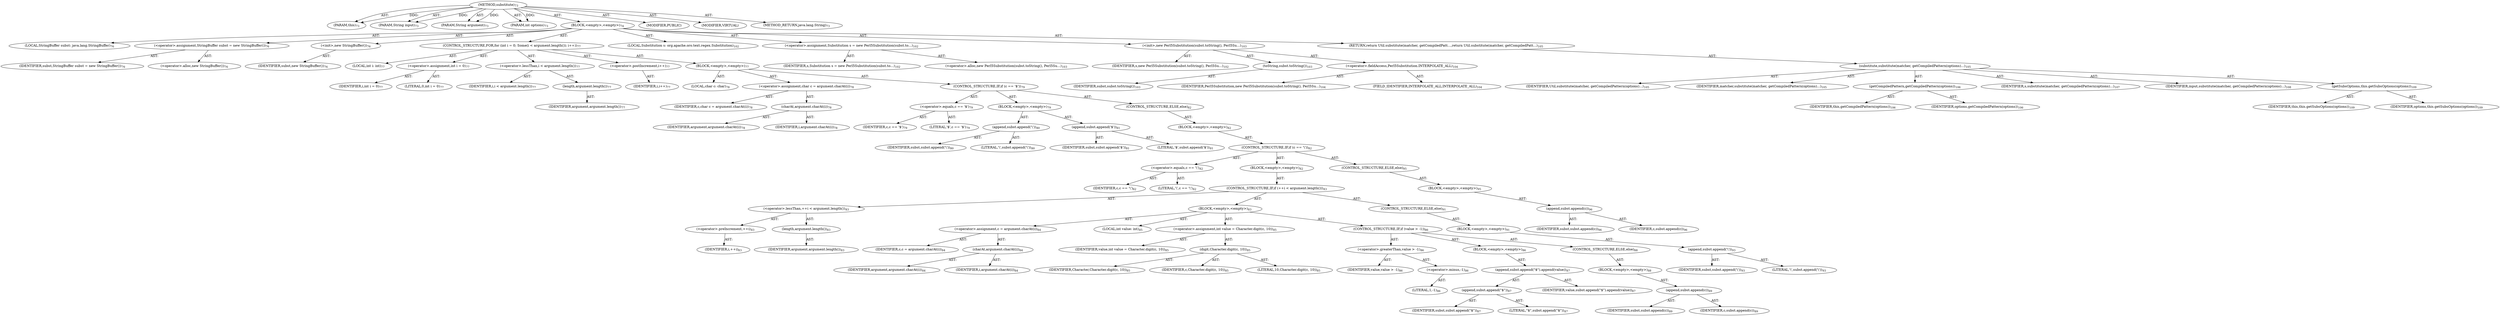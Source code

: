 digraph "substitute" {  
"111669149697" [label = <(METHOD,substitute)<SUB>73</SUB>> ]
"115964116992" [label = <(PARAM,this)<SUB>73</SUB>> ]
"115964116994" [label = <(PARAM,String input)<SUB>73</SUB>> ]
"115964116995" [label = <(PARAM,String argument)<SUB>73</SUB>> ]
"115964116996" [label = <(PARAM,int options)<SUB>73</SUB>> ]
"25769803777" [label = <(BLOCK,&lt;empty&gt;,&lt;empty&gt;)<SUB>74</SUB>> ]
"94489280512" [label = <(LOCAL,StringBuffer subst: java.lang.StringBuffer)<SUB>76</SUB>> ]
"30064771073" [label = <(&lt;operator&gt;.assignment,StringBuffer subst = new StringBuffer())<SUB>76</SUB>> ]
"68719476739" [label = <(IDENTIFIER,subst,StringBuffer subst = new StringBuffer())<SUB>76</SUB>> ]
"30064771074" [label = <(&lt;operator&gt;.alloc,new StringBuffer())<SUB>76</SUB>> ]
"30064771075" [label = <(&lt;init&gt;,new StringBuffer())<SUB>76</SUB>> ]
"68719476740" [label = <(IDENTIFIER,subst,new StringBuffer())<SUB>76</SUB>> ]
"47244640256" [label = <(CONTROL_STRUCTURE,FOR,for (int i = 0; Some(i &lt; argument.length()); i++))<SUB>77</SUB>> ]
"94489280513" [label = <(LOCAL,int i: int)<SUB>77</SUB>> ]
"30064771076" [label = <(&lt;operator&gt;.assignment,int i = 0)<SUB>77</SUB>> ]
"68719476741" [label = <(IDENTIFIER,i,int i = 0)<SUB>77</SUB>> ]
"90194313216" [label = <(LITERAL,0,int i = 0)<SUB>77</SUB>> ]
"30064771077" [label = <(&lt;operator&gt;.lessThan,i &lt; argument.length())<SUB>77</SUB>> ]
"68719476742" [label = <(IDENTIFIER,i,i &lt; argument.length())<SUB>77</SUB>> ]
"30064771078" [label = <(length,argument.length())<SUB>77</SUB>> ]
"68719476743" [label = <(IDENTIFIER,argument,argument.length())<SUB>77</SUB>> ]
"30064771079" [label = <(&lt;operator&gt;.postIncrement,i++)<SUB>77</SUB>> ]
"68719476744" [label = <(IDENTIFIER,i,i++)<SUB>77</SUB>> ]
"25769803778" [label = <(BLOCK,&lt;empty&gt;,&lt;empty&gt;)<SUB>77</SUB>> ]
"94489280514" [label = <(LOCAL,char c: char)<SUB>78</SUB>> ]
"30064771080" [label = <(&lt;operator&gt;.assignment,char c = argument.charAt(i))<SUB>78</SUB>> ]
"68719476745" [label = <(IDENTIFIER,c,char c = argument.charAt(i))<SUB>78</SUB>> ]
"30064771081" [label = <(charAt,argument.charAt(i))<SUB>78</SUB>> ]
"68719476746" [label = <(IDENTIFIER,argument,argument.charAt(i))<SUB>78</SUB>> ]
"68719476747" [label = <(IDENTIFIER,i,argument.charAt(i))<SUB>78</SUB>> ]
"47244640257" [label = <(CONTROL_STRUCTURE,IF,if (c == '$'))<SUB>79</SUB>> ]
"30064771082" [label = <(&lt;operator&gt;.equals,c == '$')<SUB>79</SUB>> ]
"68719476748" [label = <(IDENTIFIER,c,c == '$')<SUB>79</SUB>> ]
"90194313217" [label = <(LITERAL,'$',c == '$')<SUB>79</SUB>> ]
"25769803779" [label = <(BLOCK,&lt;empty&gt;,&lt;empty&gt;)<SUB>79</SUB>> ]
"30064771083" [label = <(append,subst.append('\\'))<SUB>80</SUB>> ]
"68719476749" [label = <(IDENTIFIER,subst,subst.append('\\'))<SUB>80</SUB>> ]
"90194313218" [label = <(LITERAL,'\\',subst.append('\\'))<SUB>80</SUB>> ]
"30064771084" [label = <(append,subst.append('$'))<SUB>81</SUB>> ]
"68719476750" [label = <(IDENTIFIER,subst,subst.append('$'))<SUB>81</SUB>> ]
"90194313219" [label = <(LITERAL,'$',subst.append('$'))<SUB>81</SUB>> ]
"47244640258" [label = <(CONTROL_STRUCTURE,ELSE,else)<SUB>82</SUB>> ]
"25769803780" [label = <(BLOCK,&lt;empty&gt;,&lt;empty&gt;)<SUB>82</SUB>> ]
"47244640259" [label = <(CONTROL_STRUCTURE,IF,if (c == '\\'))<SUB>82</SUB>> ]
"30064771085" [label = <(&lt;operator&gt;.equals,c == '\\')<SUB>82</SUB>> ]
"68719476751" [label = <(IDENTIFIER,c,c == '\\')<SUB>82</SUB>> ]
"90194313220" [label = <(LITERAL,'\\',c == '\\')<SUB>82</SUB>> ]
"25769803781" [label = <(BLOCK,&lt;empty&gt;,&lt;empty&gt;)<SUB>82</SUB>> ]
"47244640260" [label = <(CONTROL_STRUCTURE,IF,if (++i &lt; argument.length()))<SUB>83</SUB>> ]
"30064771086" [label = <(&lt;operator&gt;.lessThan,++i &lt; argument.length())<SUB>83</SUB>> ]
"30064771087" [label = <(&lt;operator&gt;.preIncrement,++i)<SUB>83</SUB>> ]
"68719476752" [label = <(IDENTIFIER,i,++i)<SUB>83</SUB>> ]
"30064771088" [label = <(length,argument.length())<SUB>83</SUB>> ]
"68719476753" [label = <(IDENTIFIER,argument,argument.length())<SUB>83</SUB>> ]
"25769803782" [label = <(BLOCK,&lt;empty&gt;,&lt;empty&gt;)<SUB>83</SUB>> ]
"30064771089" [label = <(&lt;operator&gt;.assignment,c = argument.charAt(i))<SUB>84</SUB>> ]
"68719476754" [label = <(IDENTIFIER,c,c = argument.charAt(i))<SUB>84</SUB>> ]
"30064771090" [label = <(charAt,argument.charAt(i))<SUB>84</SUB>> ]
"68719476755" [label = <(IDENTIFIER,argument,argument.charAt(i))<SUB>84</SUB>> ]
"68719476756" [label = <(IDENTIFIER,i,argument.charAt(i))<SUB>84</SUB>> ]
"94489280515" [label = <(LOCAL,int value: int)<SUB>85</SUB>> ]
"30064771091" [label = <(&lt;operator&gt;.assignment,int value = Character.digit(c, 10))<SUB>85</SUB>> ]
"68719476757" [label = <(IDENTIFIER,value,int value = Character.digit(c, 10))<SUB>85</SUB>> ]
"30064771092" [label = <(digit,Character.digit(c, 10))<SUB>85</SUB>> ]
"68719476758" [label = <(IDENTIFIER,Character,Character.digit(c, 10))<SUB>85</SUB>> ]
"68719476759" [label = <(IDENTIFIER,c,Character.digit(c, 10))<SUB>85</SUB>> ]
"90194313221" [label = <(LITERAL,10,Character.digit(c, 10))<SUB>85</SUB>> ]
"47244640261" [label = <(CONTROL_STRUCTURE,IF,if (value &gt; -1))<SUB>86</SUB>> ]
"30064771093" [label = <(&lt;operator&gt;.greaterThan,value &gt; -1)<SUB>86</SUB>> ]
"68719476760" [label = <(IDENTIFIER,value,value &gt; -1)<SUB>86</SUB>> ]
"30064771094" [label = <(&lt;operator&gt;.minus,-1)<SUB>86</SUB>> ]
"90194313222" [label = <(LITERAL,1,-1)<SUB>86</SUB>> ]
"25769803783" [label = <(BLOCK,&lt;empty&gt;,&lt;empty&gt;)<SUB>86</SUB>> ]
"30064771095" [label = <(append,subst.append(&quot;$&quot;).append(value))<SUB>87</SUB>> ]
"30064771096" [label = <(append,subst.append(&quot;$&quot;))<SUB>87</SUB>> ]
"68719476761" [label = <(IDENTIFIER,subst,subst.append(&quot;$&quot;))<SUB>87</SUB>> ]
"90194313223" [label = <(LITERAL,&quot;$&quot;,subst.append(&quot;$&quot;))<SUB>87</SUB>> ]
"68719476762" [label = <(IDENTIFIER,value,subst.append(&quot;$&quot;).append(value))<SUB>87</SUB>> ]
"47244640262" [label = <(CONTROL_STRUCTURE,ELSE,else)<SUB>88</SUB>> ]
"25769803784" [label = <(BLOCK,&lt;empty&gt;,&lt;empty&gt;)<SUB>88</SUB>> ]
"30064771097" [label = <(append,subst.append(c))<SUB>89</SUB>> ]
"68719476763" [label = <(IDENTIFIER,subst,subst.append(c))<SUB>89</SUB>> ]
"68719476764" [label = <(IDENTIFIER,c,subst.append(c))<SUB>89</SUB>> ]
"47244640263" [label = <(CONTROL_STRUCTURE,ELSE,else)<SUB>91</SUB>> ]
"25769803785" [label = <(BLOCK,&lt;empty&gt;,&lt;empty&gt;)<SUB>91</SUB>> ]
"30064771098" [label = <(append,subst.append('\\'))<SUB>93</SUB>> ]
"68719476765" [label = <(IDENTIFIER,subst,subst.append('\\'))<SUB>93</SUB>> ]
"90194313224" [label = <(LITERAL,'\\',subst.append('\\'))<SUB>93</SUB>> ]
"47244640264" [label = <(CONTROL_STRUCTURE,ELSE,else)<SUB>95</SUB>> ]
"25769803786" [label = <(BLOCK,&lt;empty&gt;,&lt;empty&gt;)<SUB>95</SUB>> ]
"30064771099" [label = <(append,subst.append(c))<SUB>96</SUB>> ]
"68719476766" [label = <(IDENTIFIER,subst,subst.append(c))<SUB>96</SUB>> ]
"68719476767" [label = <(IDENTIFIER,c,subst.append(c))<SUB>96</SUB>> ]
"94489280516" [label = <(LOCAL,Substitution s: org.apache.oro.text.regex.Substitution)<SUB>102</SUB>> ]
"30064771100" [label = <(&lt;operator&gt;.assignment,Substitution s = new Perl5Substitution(subst.to...)<SUB>102</SUB>> ]
"68719476768" [label = <(IDENTIFIER,s,Substitution s = new Perl5Substitution(subst.to...)<SUB>102</SUB>> ]
"30064771101" [label = <(&lt;operator&gt;.alloc,new Perl5Substitution(subst.toString(), Perl5Su...)<SUB>103</SUB>> ]
"30064771102" [label = <(&lt;init&gt;,new Perl5Substitution(subst.toString(), Perl5Su...)<SUB>103</SUB>> ]
"68719476769" [label = <(IDENTIFIER,s,new Perl5Substitution(subst.toString(), Perl5Su...)<SUB>102</SUB>> ]
"30064771103" [label = <(toString,subst.toString())<SUB>103</SUB>> ]
"68719476770" [label = <(IDENTIFIER,subst,subst.toString())<SUB>103</SUB>> ]
"30064771104" [label = <(&lt;operator&gt;.fieldAccess,Perl5Substitution.INTERPOLATE_ALL)<SUB>104</SUB>> ]
"68719476771" [label = <(IDENTIFIER,Perl5Substitution,new Perl5Substitution(subst.toString(), Perl5Su...)<SUB>104</SUB>> ]
"55834574848" [label = <(FIELD_IDENTIFIER,INTERPOLATE_ALL,INTERPOLATE_ALL)<SUB>104</SUB>> ]
"146028888064" [label = <(RETURN,return Util.substitute(matcher, getCompiledPatt...,return Util.substitute(matcher, getCompiledPatt...)<SUB>105</SUB>> ]
"30064771105" [label = <(substitute,substitute(matcher, getCompiledPattern(options)...)<SUB>105</SUB>> ]
"68719476772" [label = <(IDENTIFIER,Util,substitute(matcher, getCompiledPattern(options)...)<SUB>105</SUB>> ]
"68719476773" [label = <(IDENTIFIER,matcher,substitute(matcher, getCompiledPattern(options)...)<SUB>105</SUB>> ]
"30064771106" [label = <(getCompiledPattern,getCompiledPattern(options))<SUB>106</SUB>> ]
"68719476736" [label = <(IDENTIFIER,this,getCompiledPattern(options))<SUB>106</SUB>> ]
"68719476774" [label = <(IDENTIFIER,options,getCompiledPattern(options))<SUB>106</SUB>> ]
"68719476775" [label = <(IDENTIFIER,s,substitute(matcher, getCompiledPattern(options)...)<SUB>107</SUB>> ]
"68719476776" [label = <(IDENTIFIER,input,substitute(matcher, getCompiledPattern(options)...)<SUB>108</SUB>> ]
"30064771107" [label = <(getSubsOptions,this.getSubsOptions(options))<SUB>109</SUB>> ]
"68719476737" [label = <(IDENTIFIER,this,this.getSubsOptions(options))<SUB>109</SUB>> ]
"68719476777" [label = <(IDENTIFIER,options,this.getSubsOptions(options))<SUB>109</SUB>> ]
"133143986178" [label = <(MODIFIER,PUBLIC)> ]
"133143986179" [label = <(MODIFIER,VIRTUAL)> ]
"128849018881" [label = <(METHOD_RETURN,java.lang.String)<SUB>73</SUB>> ]
  "111669149697" -> "115964116992"  [ label = "AST: "] 
  "111669149697" -> "115964116994"  [ label = "AST: "] 
  "111669149697" -> "115964116995"  [ label = "AST: "] 
  "111669149697" -> "115964116996"  [ label = "AST: "] 
  "111669149697" -> "25769803777"  [ label = "AST: "] 
  "111669149697" -> "133143986178"  [ label = "AST: "] 
  "111669149697" -> "133143986179"  [ label = "AST: "] 
  "111669149697" -> "128849018881"  [ label = "AST: "] 
  "25769803777" -> "94489280512"  [ label = "AST: "] 
  "25769803777" -> "30064771073"  [ label = "AST: "] 
  "25769803777" -> "30064771075"  [ label = "AST: "] 
  "25769803777" -> "47244640256"  [ label = "AST: "] 
  "25769803777" -> "94489280516"  [ label = "AST: "] 
  "25769803777" -> "30064771100"  [ label = "AST: "] 
  "25769803777" -> "30064771102"  [ label = "AST: "] 
  "25769803777" -> "146028888064"  [ label = "AST: "] 
  "30064771073" -> "68719476739"  [ label = "AST: "] 
  "30064771073" -> "30064771074"  [ label = "AST: "] 
  "30064771075" -> "68719476740"  [ label = "AST: "] 
  "47244640256" -> "94489280513"  [ label = "AST: "] 
  "47244640256" -> "30064771076"  [ label = "AST: "] 
  "47244640256" -> "30064771077"  [ label = "AST: "] 
  "47244640256" -> "30064771079"  [ label = "AST: "] 
  "47244640256" -> "25769803778"  [ label = "AST: "] 
  "30064771076" -> "68719476741"  [ label = "AST: "] 
  "30064771076" -> "90194313216"  [ label = "AST: "] 
  "30064771077" -> "68719476742"  [ label = "AST: "] 
  "30064771077" -> "30064771078"  [ label = "AST: "] 
  "30064771078" -> "68719476743"  [ label = "AST: "] 
  "30064771079" -> "68719476744"  [ label = "AST: "] 
  "25769803778" -> "94489280514"  [ label = "AST: "] 
  "25769803778" -> "30064771080"  [ label = "AST: "] 
  "25769803778" -> "47244640257"  [ label = "AST: "] 
  "30064771080" -> "68719476745"  [ label = "AST: "] 
  "30064771080" -> "30064771081"  [ label = "AST: "] 
  "30064771081" -> "68719476746"  [ label = "AST: "] 
  "30064771081" -> "68719476747"  [ label = "AST: "] 
  "47244640257" -> "30064771082"  [ label = "AST: "] 
  "47244640257" -> "25769803779"  [ label = "AST: "] 
  "47244640257" -> "47244640258"  [ label = "AST: "] 
  "30064771082" -> "68719476748"  [ label = "AST: "] 
  "30064771082" -> "90194313217"  [ label = "AST: "] 
  "25769803779" -> "30064771083"  [ label = "AST: "] 
  "25769803779" -> "30064771084"  [ label = "AST: "] 
  "30064771083" -> "68719476749"  [ label = "AST: "] 
  "30064771083" -> "90194313218"  [ label = "AST: "] 
  "30064771084" -> "68719476750"  [ label = "AST: "] 
  "30064771084" -> "90194313219"  [ label = "AST: "] 
  "47244640258" -> "25769803780"  [ label = "AST: "] 
  "25769803780" -> "47244640259"  [ label = "AST: "] 
  "47244640259" -> "30064771085"  [ label = "AST: "] 
  "47244640259" -> "25769803781"  [ label = "AST: "] 
  "47244640259" -> "47244640264"  [ label = "AST: "] 
  "30064771085" -> "68719476751"  [ label = "AST: "] 
  "30064771085" -> "90194313220"  [ label = "AST: "] 
  "25769803781" -> "47244640260"  [ label = "AST: "] 
  "47244640260" -> "30064771086"  [ label = "AST: "] 
  "47244640260" -> "25769803782"  [ label = "AST: "] 
  "47244640260" -> "47244640263"  [ label = "AST: "] 
  "30064771086" -> "30064771087"  [ label = "AST: "] 
  "30064771086" -> "30064771088"  [ label = "AST: "] 
  "30064771087" -> "68719476752"  [ label = "AST: "] 
  "30064771088" -> "68719476753"  [ label = "AST: "] 
  "25769803782" -> "30064771089"  [ label = "AST: "] 
  "25769803782" -> "94489280515"  [ label = "AST: "] 
  "25769803782" -> "30064771091"  [ label = "AST: "] 
  "25769803782" -> "47244640261"  [ label = "AST: "] 
  "30064771089" -> "68719476754"  [ label = "AST: "] 
  "30064771089" -> "30064771090"  [ label = "AST: "] 
  "30064771090" -> "68719476755"  [ label = "AST: "] 
  "30064771090" -> "68719476756"  [ label = "AST: "] 
  "30064771091" -> "68719476757"  [ label = "AST: "] 
  "30064771091" -> "30064771092"  [ label = "AST: "] 
  "30064771092" -> "68719476758"  [ label = "AST: "] 
  "30064771092" -> "68719476759"  [ label = "AST: "] 
  "30064771092" -> "90194313221"  [ label = "AST: "] 
  "47244640261" -> "30064771093"  [ label = "AST: "] 
  "47244640261" -> "25769803783"  [ label = "AST: "] 
  "47244640261" -> "47244640262"  [ label = "AST: "] 
  "30064771093" -> "68719476760"  [ label = "AST: "] 
  "30064771093" -> "30064771094"  [ label = "AST: "] 
  "30064771094" -> "90194313222"  [ label = "AST: "] 
  "25769803783" -> "30064771095"  [ label = "AST: "] 
  "30064771095" -> "30064771096"  [ label = "AST: "] 
  "30064771095" -> "68719476762"  [ label = "AST: "] 
  "30064771096" -> "68719476761"  [ label = "AST: "] 
  "30064771096" -> "90194313223"  [ label = "AST: "] 
  "47244640262" -> "25769803784"  [ label = "AST: "] 
  "25769803784" -> "30064771097"  [ label = "AST: "] 
  "30064771097" -> "68719476763"  [ label = "AST: "] 
  "30064771097" -> "68719476764"  [ label = "AST: "] 
  "47244640263" -> "25769803785"  [ label = "AST: "] 
  "25769803785" -> "30064771098"  [ label = "AST: "] 
  "30064771098" -> "68719476765"  [ label = "AST: "] 
  "30064771098" -> "90194313224"  [ label = "AST: "] 
  "47244640264" -> "25769803786"  [ label = "AST: "] 
  "25769803786" -> "30064771099"  [ label = "AST: "] 
  "30064771099" -> "68719476766"  [ label = "AST: "] 
  "30064771099" -> "68719476767"  [ label = "AST: "] 
  "30064771100" -> "68719476768"  [ label = "AST: "] 
  "30064771100" -> "30064771101"  [ label = "AST: "] 
  "30064771102" -> "68719476769"  [ label = "AST: "] 
  "30064771102" -> "30064771103"  [ label = "AST: "] 
  "30064771102" -> "30064771104"  [ label = "AST: "] 
  "30064771103" -> "68719476770"  [ label = "AST: "] 
  "30064771104" -> "68719476771"  [ label = "AST: "] 
  "30064771104" -> "55834574848"  [ label = "AST: "] 
  "146028888064" -> "30064771105"  [ label = "AST: "] 
  "30064771105" -> "68719476772"  [ label = "AST: "] 
  "30064771105" -> "68719476773"  [ label = "AST: "] 
  "30064771105" -> "30064771106"  [ label = "AST: "] 
  "30064771105" -> "68719476775"  [ label = "AST: "] 
  "30064771105" -> "68719476776"  [ label = "AST: "] 
  "30064771105" -> "30064771107"  [ label = "AST: "] 
  "30064771106" -> "68719476736"  [ label = "AST: "] 
  "30064771106" -> "68719476774"  [ label = "AST: "] 
  "30064771107" -> "68719476737"  [ label = "AST: "] 
  "30064771107" -> "68719476777"  [ label = "AST: "] 
  "111669149697" -> "115964116992"  [ label = "DDG: "] 
  "111669149697" -> "115964116994"  [ label = "DDG: "] 
  "111669149697" -> "115964116995"  [ label = "DDG: "] 
  "111669149697" -> "115964116996"  [ label = "DDG: "] 
}
